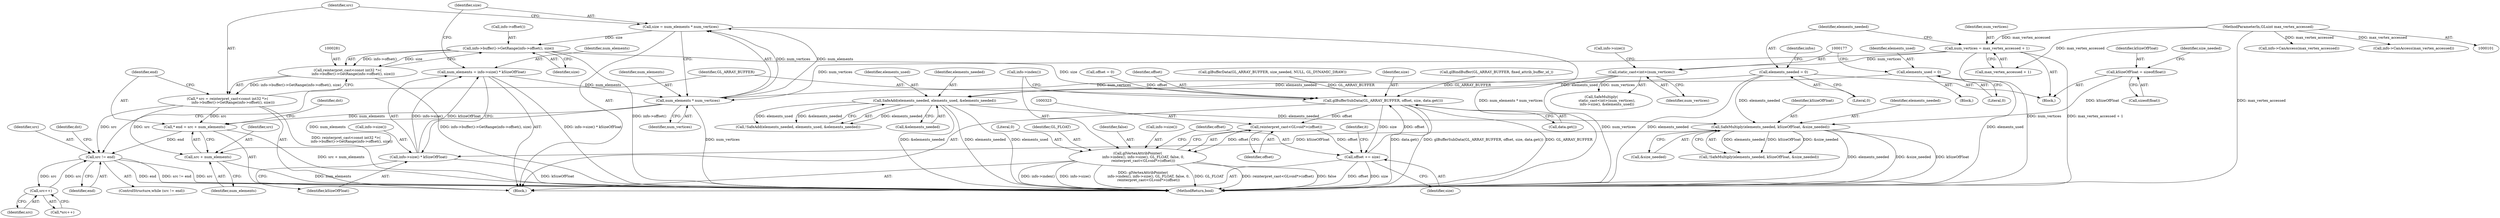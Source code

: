 digraph "1_Chrome_c13e1da62b5f5f0e6fe8c1f769a5a28415415244_2@integer" {
"1000271" [label="(Call,size = num_elements * num_vertices)"];
"1000273" [label="(Call,num_elements * num_vertices)"];
"1000265" [label="(Call,num_elements = info->size() * kSizeOfFloat)"];
"1000267" [label="(Call,info->size() * kSizeOfFloat)"];
"1000205" [label="(Call,SafeMultiply(elements_needed, kSizeOfFloat, &size_needed))"];
"1000183" [label="(Call,SafeAdd(elements_needed, elements_used, &elements_needed))"];
"1000130" [label="(Call,elements_needed = 0)"];
"1000169" [label="(Call,elements_used = 0)"];
"1000195" [label="(Call,kSizeOfFloat = sizeof(float))"];
"1000176" [label="(Call,static_cast<int>(num_vertices))"];
"1000124" [label="(Call,num_vertices = max_vertex_accessed + 1)"];
"1000102" [label="(MethodParameterIn,GLuint max_vertex_accessed)"];
"1000282" [label="(Call,info->buffer()->GetRange(info->offset(), size))"];
"1000280" [label="(Call,reinterpret_cast<const int32 *>(\n          info->buffer()->GetRange(info->offset(), size)))"];
"1000278" [label="(Call,* src = reinterpret_cast<const int32 *>(\n          info->buffer()->GetRange(info->offset(), size)))"];
"1000286" [label="(Call,* end = src + num_elements)"];
"1000296" [label="(Call,src != end)"];
"1000308" [label="(Call,src++)"];
"1000288" [label="(Call,src + num_elements)"];
"1000311" [label="(Call,glBufferSubData(GL_ARRAY_BUFFER, offset, size, data.get()))"];
"1000322" [label="(Call,reinterpret_cast<GLvoid*>(offset))"];
"1000316" [label="(Call,glVertexAttribPointer(\n          info->index(), info->size(), GL_FLOAT, false, 0,\n          reinterpret_cast<GLvoid*>(offset)))"];
"1000325" [label="(Call,offset += size)"];
"1000135" [label="(Identifier,infos)"];
"1000263" [label="(Block,)"];
"1000274" [label="(Identifier,num_elements)"];
"1000272" [label="(Identifier,size)"];
"1000320" [label="(Identifier,false)"];
"1000303" [label="(Identifier,dst)"];
"1000280" [label="(Call,reinterpret_cast<const int32 *>(\n          info->buffer()->GetRange(info->offset(), size)))"];
"1000176" [label="(Call,static_cast<int>(num_vertices))"];
"1000266" [label="(Identifier,num_elements)"];
"1000179" [label="(Call,info->size())"];
"1000297" [label="(Identifier,src)"];
"1000125" [label="(Identifier,num_vertices)"];
"1000275" [label="(Identifier,num_vertices)"];
"1000196" [label="(Identifier,kSizeOfFloat)"];
"1000282" [label="(Call,info->buffer()->GetRange(info->offset(), size))"];
"1000312" [label="(Identifier,GL_ARRAY_BUFFER)"];
"1000230" [label="(Call,offset = 0)"];
"1000278" [label="(Call,* src = reinterpret_cast<const int32 *>(\n          info->buffer()->GetRange(info->offset(), size)))"];
"1000186" [label="(Call,&elements_needed)"];
"1000327" [label="(Identifier,size)"];
"1000183" [label="(Call,SafeAdd(elements_needed, elements_used, &elements_needed))"];
"1000293" [label="(Identifier,dst)"];
"1000185" [label="(Identifier,elements_used)"];
"1000104" [label="(Block,)"];
"1000288" [label="(Call,src + num_elements)"];
"1000132" [label="(Literal,0)"];
"1000286" [label="(Call,* end = src + num_elements)"];
"1000170" [label="(Identifier,elements_used)"];
"1000309" [label="(Identifier,src)"];
"1000283" [label="(Call,info->offset())"];
"1000167" [label="(Block,)"];
"1000205" [label="(Call,SafeMultiply(elements_needed, kSizeOfFloat, &size_needed))"];
"1000290" [label="(Identifier,num_elements)"];
"1000131" [label="(Identifier,elements_needed)"];
"1000318" [label="(Call,info->size())"];
"1000184" [label="(Identifier,elements_needed)"];
"1000307" [label="(Call,*src++)"];
"1000182" [label="(Call,!SafeAdd(elements_needed, elements_used, &elements_needed))"];
"1000284" [label="(Identifier,size)"];
"1000313" [label="(Identifier,offset)"];
"1000287" [label="(Identifier,end)"];
"1000126" [label="(Call,max_vertex_accessed + 1)"];
"1000207" [label="(Identifier,kSizeOfFloat)"];
"1000267" [label="(Call,info->size() * kSizeOfFloat)"];
"1000298" [label="(Identifier,end)"];
"1000268" [label="(Call,info->size())"];
"1000324" [label="(Identifier,offset)"];
"1000224" [label="(Call,glBufferData(GL_ARRAY_BUFFER, size_needed, NULL, GL_DYNAMIC_DRAW))"];
"1000295" [label="(ControlStructure,while (src != end))"];
"1000311" [label="(Call,glBufferSubData(GL_ARRAY_BUFFER, offset, size, data.get()))"];
"1000201" [label="(Identifier,size_needed)"];
"1000315" [label="(Call,data.get())"];
"1000279" [label="(Identifier,src)"];
"1000317" [label="(Call,info->index())"];
"1000130" [label="(Call,elements_needed = 0)"];
"1000169" [label="(Call,elements_used = 0)"];
"1000296" [label="(Call,src != end)"];
"1000314" [label="(Identifier,size)"];
"1000322" [label="(Call,reinterpret_cast<GLvoid*>(offset))"];
"1000206" [label="(Identifier,elements_needed)"];
"1000195" [label="(Call,kSizeOfFloat = sizeof(float))"];
"1000325" [label="(Call,offset += size)"];
"1000124" [label="(Call,num_vertices = max_vertex_accessed + 1)"];
"1000197" [label="(Call,sizeof(float))"];
"1000269" [label="(Identifier,kSizeOfFloat)"];
"1000273" [label="(Call,num_elements * num_vertices)"];
"1000326" [label="(Identifier,offset)"];
"1000265" [label="(Call,num_elements = info->size() * kSizeOfFloat)"];
"1000175" [label="(Call,SafeMultiply(\n          static_cast<int>(num_vertices),\n          info->size(), &elements_used))"];
"1000162" [label="(Call,info->CanAccess(max_vertex_accessed))"];
"1000271" [label="(Call,size = num_elements * num_vertices)"];
"1000204" [label="(Call,!SafeMultiply(elements_needed, kSizeOfFloat, &size_needed))"];
"1000216" [label="(Call,glBindBuffer(GL_ARRAY_BUFFER, fixed_attrib_buffer_id_))"];
"1000334" [label="(MethodReturn,bool)"];
"1000242" [label="(Identifier,it)"];
"1000258" [label="(Call,info->CanAccess(max_vertex_accessed))"];
"1000102" [label="(MethodParameterIn,GLuint max_vertex_accessed)"];
"1000289" [label="(Identifier,src)"];
"1000178" [label="(Identifier,num_vertices)"];
"1000208" [label="(Call,&size_needed)"];
"1000308" [label="(Call,src++)"];
"1000316" [label="(Call,glVertexAttribPointer(\n          info->index(), info->size(), GL_FLOAT, false, 0,\n          reinterpret_cast<GLvoid*>(offset)))"];
"1000321" [label="(Literal,0)"];
"1000319" [label="(Identifier,GL_FLOAT)"];
"1000171" [label="(Literal,0)"];
"1000271" -> "1000263"  [label="AST: "];
"1000271" -> "1000273"  [label="CFG: "];
"1000272" -> "1000271"  [label="AST: "];
"1000273" -> "1000271"  [label="AST: "];
"1000279" -> "1000271"  [label="CFG: "];
"1000271" -> "1000334"  [label="DDG: num_elements * num_vertices"];
"1000273" -> "1000271"  [label="DDG: num_elements"];
"1000273" -> "1000271"  [label="DDG: num_vertices"];
"1000271" -> "1000282"  [label="DDG: size"];
"1000273" -> "1000275"  [label="CFG: "];
"1000274" -> "1000273"  [label="AST: "];
"1000275" -> "1000273"  [label="AST: "];
"1000273" -> "1000334"  [label="DDG: num_vertices"];
"1000265" -> "1000273"  [label="DDG: num_elements"];
"1000176" -> "1000273"  [label="DDG: num_vertices"];
"1000124" -> "1000273"  [label="DDG: num_vertices"];
"1000273" -> "1000286"  [label="DDG: num_elements"];
"1000273" -> "1000288"  [label="DDG: num_elements"];
"1000265" -> "1000263"  [label="AST: "];
"1000265" -> "1000267"  [label="CFG: "];
"1000266" -> "1000265"  [label="AST: "];
"1000267" -> "1000265"  [label="AST: "];
"1000272" -> "1000265"  [label="CFG: "];
"1000265" -> "1000334"  [label="DDG: info->size() * kSizeOfFloat"];
"1000267" -> "1000265"  [label="DDG: info->size()"];
"1000267" -> "1000265"  [label="DDG: kSizeOfFloat"];
"1000267" -> "1000269"  [label="CFG: "];
"1000268" -> "1000267"  [label="AST: "];
"1000269" -> "1000267"  [label="AST: "];
"1000267" -> "1000334"  [label="DDG: kSizeOfFloat"];
"1000205" -> "1000267"  [label="DDG: kSizeOfFloat"];
"1000205" -> "1000204"  [label="AST: "];
"1000205" -> "1000208"  [label="CFG: "];
"1000206" -> "1000205"  [label="AST: "];
"1000207" -> "1000205"  [label="AST: "];
"1000208" -> "1000205"  [label="AST: "];
"1000204" -> "1000205"  [label="CFG: "];
"1000205" -> "1000334"  [label="DDG: elements_needed"];
"1000205" -> "1000334"  [label="DDG: &size_needed"];
"1000205" -> "1000334"  [label="DDG: kSizeOfFloat"];
"1000205" -> "1000204"  [label="DDG: elements_needed"];
"1000205" -> "1000204"  [label="DDG: kSizeOfFloat"];
"1000205" -> "1000204"  [label="DDG: &size_needed"];
"1000183" -> "1000205"  [label="DDG: elements_needed"];
"1000130" -> "1000205"  [label="DDG: elements_needed"];
"1000195" -> "1000205"  [label="DDG: kSizeOfFloat"];
"1000183" -> "1000182"  [label="AST: "];
"1000183" -> "1000186"  [label="CFG: "];
"1000184" -> "1000183"  [label="AST: "];
"1000185" -> "1000183"  [label="AST: "];
"1000186" -> "1000183"  [label="AST: "];
"1000182" -> "1000183"  [label="CFG: "];
"1000183" -> "1000334"  [label="DDG: elements_used"];
"1000183" -> "1000334"  [label="DDG: &elements_needed"];
"1000183" -> "1000334"  [label="DDG: elements_needed"];
"1000183" -> "1000182"  [label="DDG: elements_needed"];
"1000183" -> "1000182"  [label="DDG: elements_used"];
"1000183" -> "1000182"  [label="DDG: &elements_needed"];
"1000130" -> "1000183"  [label="DDG: elements_needed"];
"1000169" -> "1000183"  [label="DDG: elements_used"];
"1000130" -> "1000104"  [label="AST: "];
"1000130" -> "1000132"  [label="CFG: "];
"1000131" -> "1000130"  [label="AST: "];
"1000132" -> "1000130"  [label="AST: "];
"1000135" -> "1000130"  [label="CFG: "];
"1000130" -> "1000334"  [label="DDG: elements_needed"];
"1000169" -> "1000167"  [label="AST: "];
"1000169" -> "1000171"  [label="CFG: "];
"1000170" -> "1000169"  [label="AST: "];
"1000171" -> "1000169"  [label="AST: "];
"1000177" -> "1000169"  [label="CFG: "];
"1000169" -> "1000334"  [label="DDG: elements_used"];
"1000195" -> "1000104"  [label="AST: "];
"1000195" -> "1000197"  [label="CFG: "];
"1000196" -> "1000195"  [label="AST: "];
"1000197" -> "1000195"  [label="AST: "];
"1000201" -> "1000195"  [label="CFG: "];
"1000176" -> "1000175"  [label="AST: "];
"1000176" -> "1000178"  [label="CFG: "];
"1000177" -> "1000176"  [label="AST: "];
"1000178" -> "1000176"  [label="AST: "];
"1000179" -> "1000176"  [label="CFG: "];
"1000176" -> "1000334"  [label="DDG: num_vertices"];
"1000176" -> "1000175"  [label="DDG: num_vertices"];
"1000124" -> "1000176"  [label="DDG: num_vertices"];
"1000124" -> "1000104"  [label="AST: "];
"1000124" -> "1000126"  [label="CFG: "];
"1000125" -> "1000124"  [label="AST: "];
"1000126" -> "1000124"  [label="AST: "];
"1000131" -> "1000124"  [label="CFG: "];
"1000124" -> "1000334"  [label="DDG: max_vertex_accessed + 1"];
"1000124" -> "1000334"  [label="DDG: num_vertices"];
"1000102" -> "1000124"  [label="DDG: max_vertex_accessed"];
"1000102" -> "1000101"  [label="AST: "];
"1000102" -> "1000334"  [label="DDG: max_vertex_accessed"];
"1000102" -> "1000126"  [label="DDG: max_vertex_accessed"];
"1000102" -> "1000162"  [label="DDG: max_vertex_accessed"];
"1000102" -> "1000258"  [label="DDG: max_vertex_accessed"];
"1000282" -> "1000280"  [label="AST: "];
"1000282" -> "1000284"  [label="CFG: "];
"1000283" -> "1000282"  [label="AST: "];
"1000284" -> "1000282"  [label="AST: "];
"1000280" -> "1000282"  [label="CFG: "];
"1000282" -> "1000334"  [label="DDG: info->offset()"];
"1000282" -> "1000280"  [label="DDG: info->offset()"];
"1000282" -> "1000280"  [label="DDG: size"];
"1000282" -> "1000311"  [label="DDG: size"];
"1000280" -> "1000278"  [label="AST: "];
"1000281" -> "1000280"  [label="AST: "];
"1000278" -> "1000280"  [label="CFG: "];
"1000280" -> "1000334"  [label="DDG: info->buffer()->GetRange(info->offset(), size)"];
"1000280" -> "1000278"  [label="DDG: info->buffer()->GetRange(info->offset(), size)"];
"1000278" -> "1000263"  [label="AST: "];
"1000279" -> "1000278"  [label="AST: "];
"1000287" -> "1000278"  [label="CFG: "];
"1000278" -> "1000334"  [label="DDG: reinterpret_cast<const int32 *>(\n          info->buffer()->GetRange(info->offset(), size))"];
"1000278" -> "1000286"  [label="DDG: src"];
"1000278" -> "1000288"  [label="DDG: src"];
"1000278" -> "1000296"  [label="DDG: src"];
"1000286" -> "1000263"  [label="AST: "];
"1000286" -> "1000288"  [label="CFG: "];
"1000287" -> "1000286"  [label="AST: "];
"1000288" -> "1000286"  [label="AST: "];
"1000293" -> "1000286"  [label="CFG: "];
"1000286" -> "1000334"  [label="DDG: src + num_elements"];
"1000286" -> "1000296"  [label="DDG: end"];
"1000296" -> "1000295"  [label="AST: "];
"1000296" -> "1000298"  [label="CFG: "];
"1000297" -> "1000296"  [label="AST: "];
"1000298" -> "1000296"  [label="AST: "];
"1000303" -> "1000296"  [label="CFG: "];
"1000312" -> "1000296"  [label="CFG: "];
"1000296" -> "1000334"  [label="DDG: end"];
"1000296" -> "1000334"  [label="DDG: src != end"];
"1000296" -> "1000334"  [label="DDG: src"];
"1000308" -> "1000296"  [label="DDG: src"];
"1000296" -> "1000308"  [label="DDG: src"];
"1000308" -> "1000307"  [label="AST: "];
"1000308" -> "1000309"  [label="CFG: "];
"1000309" -> "1000308"  [label="AST: "];
"1000307" -> "1000308"  [label="CFG: "];
"1000288" -> "1000290"  [label="CFG: "];
"1000289" -> "1000288"  [label="AST: "];
"1000290" -> "1000288"  [label="AST: "];
"1000288" -> "1000334"  [label="DDG: num_elements"];
"1000311" -> "1000263"  [label="AST: "];
"1000311" -> "1000315"  [label="CFG: "];
"1000312" -> "1000311"  [label="AST: "];
"1000313" -> "1000311"  [label="AST: "];
"1000314" -> "1000311"  [label="AST: "];
"1000315" -> "1000311"  [label="AST: "];
"1000317" -> "1000311"  [label="CFG: "];
"1000311" -> "1000334"  [label="DDG: GL_ARRAY_BUFFER"];
"1000311" -> "1000334"  [label="DDG: data.get()"];
"1000311" -> "1000334"  [label="DDG: glBufferSubData(GL_ARRAY_BUFFER, offset, size, data.get())"];
"1000216" -> "1000311"  [label="DDG: GL_ARRAY_BUFFER"];
"1000224" -> "1000311"  [label="DDG: GL_ARRAY_BUFFER"];
"1000325" -> "1000311"  [label="DDG: offset"];
"1000230" -> "1000311"  [label="DDG: offset"];
"1000311" -> "1000322"  [label="DDG: offset"];
"1000311" -> "1000325"  [label="DDG: size"];
"1000322" -> "1000316"  [label="AST: "];
"1000322" -> "1000324"  [label="CFG: "];
"1000323" -> "1000322"  [label="AST: "];
"1000324" -> "1000322"  [label="AST: "];
"1000316" -> "1000322"  [label="CFG: "];
"1000322" -> "1000316"  [label="DDG: offset"];
"1000322" -> "1000325"  [label="DDG: offset"];
"1000316" -> "1000263"  [label="AST: "];
"1000317" -> "1000316"  [label="AST: "];
"1000318" -> "1000316"  [label="AST: "];
"1000319" -> "1000316"  [label="AST: "];
"1000320" -> "1000316"  [label="AST: "];
"1000321" -> "1000316"  [label="AST: "];
"1000326" -> "1000316"  [label="CFG: "];
"1000316" -> "1000334"  [label="DDG: info->size()"];
"1000316" -> "1000334"  [label="DDG: glVertexAttribPointer(\n          info->index(), info->size(), GL_FLOAT, false, 0,\n          reinterpret_cast<GLvoid*>(offset))"];
"1000316" -> "1000334"  [label="DDG: GL_FLOAT"];
"1000316" -> "1000334"  [label="DDG: reinterpret_cast<GLvoid*>(offset)"];
"1000316" -> "1000334"  [label="DDG: false"];
"1000316" -> "1000334"  [label="DDG: info->index()"];
"1000325" -> "1000263"  [label="AST: "];
"1000325" -> "1000327"  [label="CFG: "];
"1000326" -> "1000325"  [label="AST: "];
"1000327" -> "1000325"  [label="AST: "];
"1000242" -> "1000325"  [label="CFG: "];
"1000325" -> "1000334"  [label="DDG: offset"];
"1000325" -> "1000334"  [label="DDG: size"];
}
